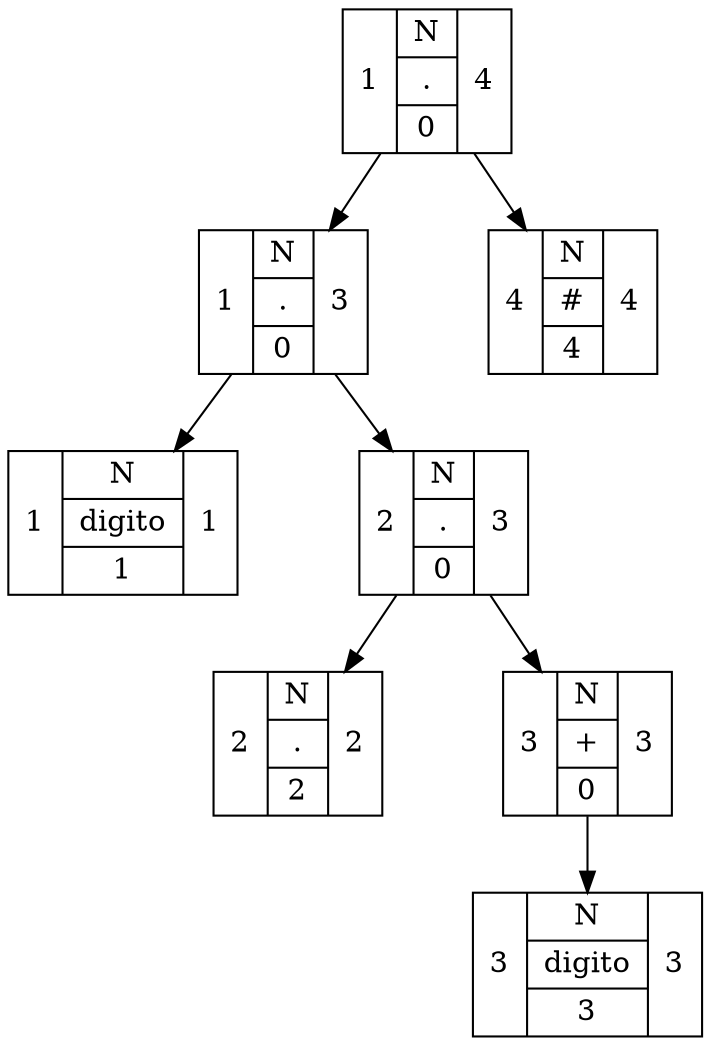 digraph G { 

nodesep=0.8;

ranksep=0.5;


  
N0[shape=record label=" 1| { N| digito|1 } |1 " ];
N5->N0; 
N1[shape=record label=" 2| { N| .|2 } |2 " ];
N4->N1; 
N2[shape=record label=" 3| { N| digito|3 } |3 " ];
N3->N2; 
N3[shape=record label=" 3| { N| +|0 } |3 " ];
N4->N3; 
N4[shape=record label=" 2| { N| .|0 } |3 " ];
N5->N4; 
N5[shape=record label=" 1| { N| .|0 } |3 " ];
N7->N5; 
N6[shape=record label=" 4| { N| #|4 } |4 " ];
N7->N6; 
N7[shape=record label=" 1| { N| .|0 } |4 " ];


}

